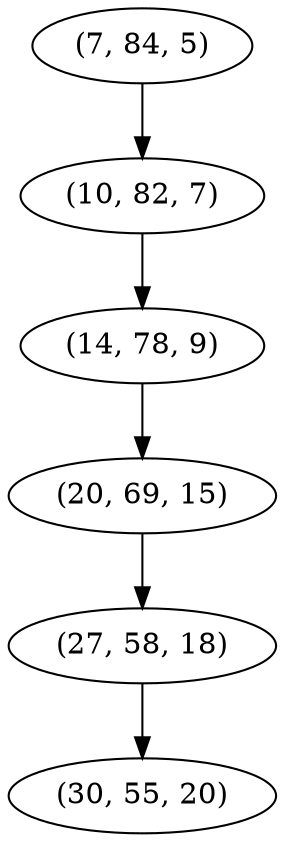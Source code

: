 digraph tree {
    "(7, 84, 5)";
    "(10, 82, 7)";
    "(14, 78, 9)";
    "(20, 69, 15)";
    "(27, 58, 18)";
    "(30, 55, 20)";
    "(7, 84, 5)" -> "(10, 82, 7)";
    "(10, 82, 7)" -> "(14, 78, 9)";
    "(14, 78, 9)" -> "(20, 69, 15)";
    "(20, 69, 15)" -> "(27, 58, 18)";
    "(27, 58, 18)" -> "(30, 55, 20)";
}
